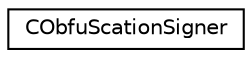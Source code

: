 digraph "Graphical Class Hierarchy"
{
 // LATEX_PDF_SIZE
  edge [fontname="Helvetica",fontsize="10",labelfontname="Helvetica",labelfontsize="10"];
  node [fontname="Helvetica",fontsize="10",shape=record];
  rankdir="LR";
  Node0 [label="CObfuScationSigner",height=0.2,width=0.4,color="black", fillcolor="white", style="filled",URL="$class_c_obfu_scation_signer.html",tooltip=" "];
}
